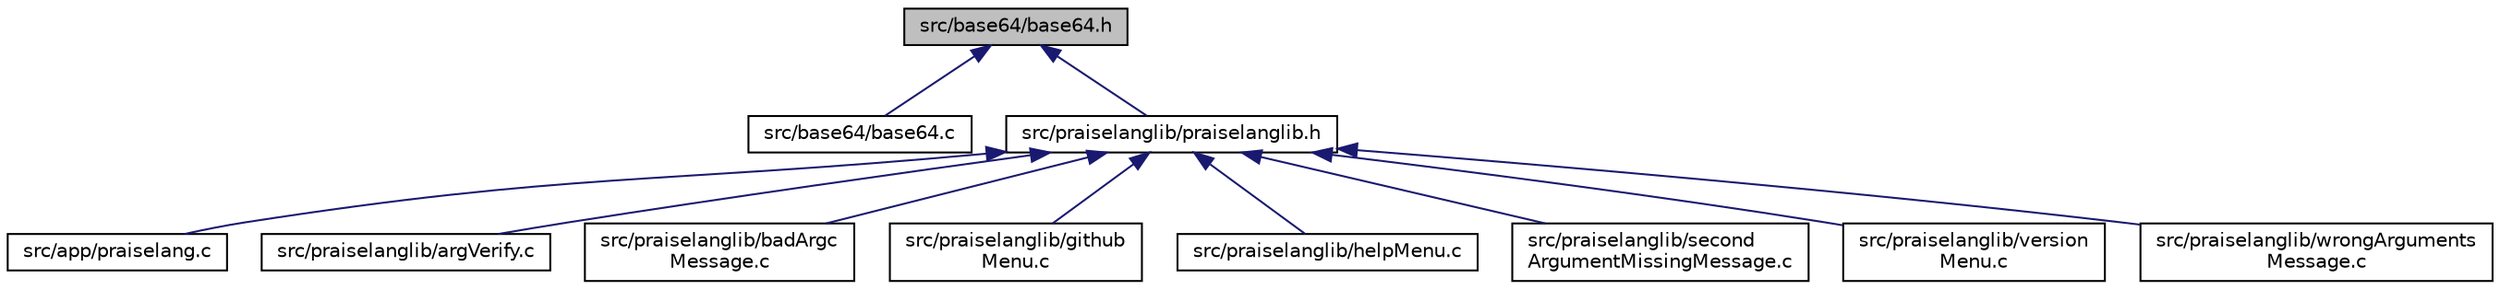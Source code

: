 digraph "src/base64/base64.h"
{
 // LATEX_PDF_SIZE
  edge [fontname="Helvetica",fontsize="10",labelfontname="Helvetica",labelfontsize="10"];
  node [fontname="Helvetica",fontsize="10",shape=record];
  Node1 [label="src/base64/base64.h",height=0.2,width=0.4,color="black", fillcolor="grey75", style="filled", fontcolor="black",tooltip="base64 encryption/decryption library (code by Wei Zhicheng)"];
  Node1 -> Node2 [dir="back",color="midnightblue",fontsize="10",style="solid",fontname="Helvetica"];
  Node2 [label="src/base64/base64.c",height=0.2,width=0.4,color="black", fillcolor="white", style="filled",URL="$db/d36/base64_8c.html",tooltip="base64 encryption/decryption functions file (code by Wei Zhicheng)"];
  Node1 -> Node3 [dir="back",color="midnightblue",fontsize="10",style="solid",fontname="Helvetica"];
  Node3 [label="src/praiselanglib/praiselanglib.h",height=0.2,width=0.4,color="black", fillcolor="white", style="filled",URL="$d5/d44/praiselanglib_8h.html",tooltip=" "];
  Node3 -> Node4 [dir="back",color="midnightblue",fontsize="10",style="solid",fontname="Helvetica"];
  Node4 [label="src/app/praiselang.c",height=0.2,width=0.4,color="black", fillcolor="white", style="filled",URL="$d8/d17/praiselang_8c.html",tooltip="the main application file of praiselang"];
  Node3 -> Node5 [dir="back",color="midnightblue",fontsize="10",style="solid",fontname="Helvetica"];
  Node5 [label="src/praiselanglib/argVerify.c",height=0.2,width=0.4,color="black", fillcolor="white", style="filled",URL="$d1/d2a/argVerify_8c.html",tooltip="tests the arguments, argument count and returns true (bool) if prompted arguments are true"];
  Node3 -> Node6 [dir="back",color="midnightblue",fontsize="10",style="solid",fontname="Helvetica"];
  Node6 [label="src/praiselanglib/badArgc\lMessage.c",height=0.2,width=0.4,color="black", fillcolor="white", style="filled",URL="$d0/d9e/badArgcMessage_8c.html",tooltip="prints information about wrong arguments"];
  Node3 -> Node7 [dir="back",color="midnightblue",fontsize="10",style="solid",fontname="Helvetica"];
  Node7 [label="src/praiselanglib/github\lMenu.c",height=0.2,width=0.4,color="black", fillcolor="white", style="filled",URL="$dc/d5a/githubMenu_8c.html",tooltip="prints github source code related information"];
  Node3 -> Node8 [dir="back",color="midnightblue",fontsize="10",style="solid",fontname="Helvetica"];
  Node8 [label="src/praiselanglib/helpMenu.c",height=0.2,width=0.4,color="black", fillcolor="white", style="filled",URL="$d6/d4d/helpMenu_8c.html",tooltip="prints a help menu for praiselang"];
  Node3 -> Node9 [dir="back",color="midnightblue",fontsize="10",style="solid",fontname="Helvetica"];
  Node9 [label="src/praiselanglib/second\lArgumentMissingMessage.c",height=0.2,width=0.4,color="black", fillcolor="white", style="filled",URL="$da/d9f/secondArgumentMissingMessage_8c.html",tooltip="prints information about missing second argument"];
  Node3 -> Node10 [dir="back",color="midnightblue",fontsize="10",style="solid",fontname="Helvetica"];
  Node10 [label="src/praiselanglib/version\lMenu.c",height=0.2,width=0.4,color="black", fillcolor="white", style="filled",URL="$de/d5d/versionMenu_8c.html",tooltip="prints praiselang version related information"];
  Node3 -> Node11 [dir="back",color="midnightblue",fontsize="10",style="solid",fontname="Helvetica"];
  Node11 [label="src/praiselanglib/wrongArguments\lMessage.c",height=0.2,width=0.4,color="black", fillcolor="white", style="filled",URL="$dd/d10/wrongArgumentsMessage_8c.html",tooltip="prints information about wrong arguments"];
}
